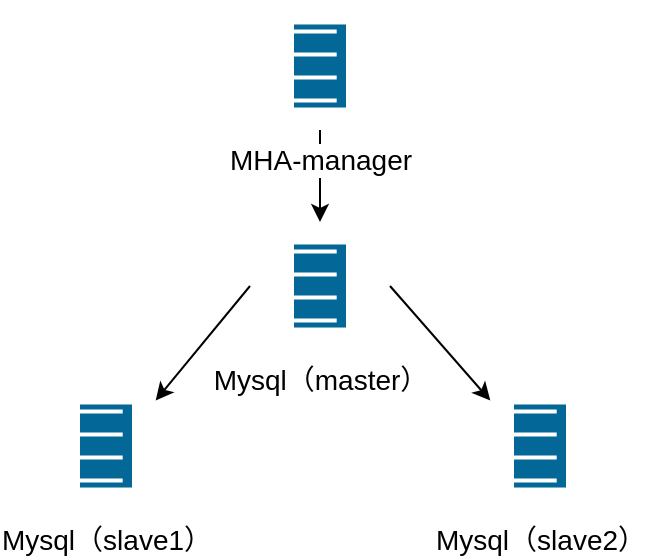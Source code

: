 <mxfile version="12.4.3" type="github" pages="4">
  <diagram id="A-PNPqVm3dsi34xETLl9" name="MHA-HA-topology">
    <mxGraphModel dx="1021" dy="580" grid="0" gridSize="10" guides="1" tooltips="1" connect="1" arrows="1" fold="1" page="1" pageScale="1" pageWidth="827" pageHeight="1169" math="0" shadow="0">
      <root>
        <mxCell id="0"/>
        <mxCell id="1" parent="0"/>
        <mxCell id="z1poQRY7Om00hEd46Xbl-16" style="edgeStyle=none;rounded=0;orthogonalLoop=1;jettySize=auto;html=1;exitX=0.5;exitY=1;exitDx=0;exitDy=0;entryX=0.5;entryY=0;entryDx=0;entryDy=0;" parent="1" source="z1poQRY7Om00hEd46Xbl-4" target="z1poQRY7Om00hEd46Xbl-7" edge="1">
          <mxGeometry relative="1" as="geometry"/>
        </mxCell>
        <mxCell id="z1poQRY7Om00hEd46Xbl-4" value="MHA-manager" style="shape=mxgraph.bpmn.shape;html=1;verticalLabelPosition=bottom;labelBackgroundColor=#ffffff;verticalAlign=top;align=center;perimeter=rhombusPerimeter;outlineConnect=0;symbol=conditional;strokeColor=#ffffff;strokeWidth=2;fillColor=#036897;fontSize=14;" parent="1" vertex="1">
          <mxGeometry x="240" y="220" width="70" height="64" as="geometry"/>
        </mxCell>
        <mxCell id="z1poQRY7Om00hEd46Xbl-14" style="rounded=0;orthogonalLoop=1;jettySize=auto;html=1;exitX=0;exitY=0.5;exitDx=0;exitDy=0;entryX=0.855;entryY=0.145;entryDx=0;entryDy=0;entryPerimeter=0;" parent="1" source="z1poQRY7Om00hEd46Xbl-7" target="z1poQRY7Om00hEd46Xbl-12" edge="1">
          <mxGeometry relative="1" as="geometry"/>
        </mxCell>
        <mxCell id="z1poQRY7Om00hEd46Xbl-15" style="rounded=0;orthogonalLoop=1;jettySize=auto;html=1;exitX=1;exitY=0.5;exitDx=0;exitDy=0;entryX=0.145;entryY=0.145;entryDx=0;entryDy=0;entryPerimeter=0;" parent="1" source="z1poQRY7Om00hEd46Xbl-7" target="z1poQRY7Om00hEd46Xbl-13" edge="1">
          <mxGeometry relative="1" as="geometry"/>
        </mxCell>
        <mxCell id="z1poQRY7Om00hEd46Xbl-7" value="Mysql（master）" style="shape=mxgraph.bpmn.shape;html=1;verticalLabelPosition=bottom;labelBackgroundColor=#ffffff;verticalAlign=top;align=center;perimeter=rhombusPerimeter;outlineConnect=0;symbol=conditional;strokeColor=#ffffff;strokeWidth=2;fillColor=#036897;fontSize=14;" parent="1" vertex="1">
          <mxGeometry x="240" y="330" width="70" height="64" as="geometry"/>
        </mxCell>
        <mxCell id="z1poQRY7Om00hEd46Xbl-12" value="Mysql（slave1）" style="shape=mxgraph.bpmn.shape;html=1;verticalLabelPosition=bottom;labelBackgroundColor=#ffffff;verticalAlign=top;align=center;perimeter=rhombusPerimeter;outlineConnect=0;symbol=conditional;strokeColor=#000000;strokeWidth=1;fillColor=#FFFFFF;fontSize=14;fillColor=#036897;strokeColor=#ffffff;strokeWidth=2;" parent="1" vertex="1">
          <mxGeometry x="133" y="410" width="70" height="64" as="geometry"/>
        </mxCell>
        <mxCell id="z1poQRY7Om00hEd46Xbl-13" value="Mysql（slave2）" style="shape=mxgraph.bpmn.shape;html=1;verticalLabelPosition=bottom;labelBackgroundColor=#ffffff;verticalAlign=top;align=center;perimeter=rhombusPerimeter;outlineConnect=0;symbol=conditional;strokeColor=#ffffff;strokeWidth=2;fillColor=#036897;fontSize=14;" parent="1" vertex="1">
          <mxGeometry x="350" y="410" width="70" height="64" as="geometry"/>
        </mxCell>
      </root>
    </mxGraphModel>
  </diagram>
  <diagram id="5glkS3f43sJR3wBB9Jep" name="Keepalived">
    <mxGraphModel dx="1021" dy="580" grid="0" gridSize="10" guides="1" tooltips="1" connect="1" arrows="1" fold="1" page="1" pageScale="1" pageWidth="827" pageHeight="1169" math="0" shadow="0">
      <root>
        <mxCell id="zo4ilyK-0KOjYqmWqdir-0"/>
        <mxCell id="zo4ilyK-0KOjYqmWqdir-1" parent="zo4ilyK-0KOjYqmWqdir-0"/>
        <mxCell id="9WYX0iOnnSQZ2Dch-TUz-0" value="Mysql（master）&lt;br style=&quot;font-size: 14px;&quot;&gt;+&lt;br style=&quot;font-size: 14px;&quot;&gt;Keepalived&lt;br style=&quot;font-size: 14px;&quot;&gt;172.16.1.11" style="shape=mxgraph.bpmn.shape;html=1;verticalLabelPosition=bottom;labelBackgroundColor=#ffffff;verticalAlign=top;align=center;perimeter=rhombusPerimeter;outlineConnect=0;symbol=conditional;strokeColor=#000000;strokeWidth=1;fillColor=#FFFFFF;fontSize=14;fillColor=#036897;strokeColor=#ffffff;strokeWidth=2;" parent="zo4ilyK-0KOjYqmWqdir-1" vertex="1">
          <mxGeometry x="187" y="265" width="70" height="64" as="geometry"/>
        </mxCell>
        <mxCell id="9WYX0iOnnSQZ2Dch-TUz-1" value="Mysql（slave）&lt;br style=&quot;font-size: 14px;&quot;&gt;+&lt;br style=&quot;font-size: 14px;&quot;&gt;Keepalived&lt;br style=&quot;font-size: 14px;&quot;&gt;172.16.1.12" style="shape=mxgraph.bpmn.shape;html=1;verticalLabelPosition=bottom;labelBackgroundColor=#ffffff;verticalAlign=top;align=center;perimeter=rhombusPerimeter;outlineConnect=0;symbol=conditional;strokeColor=#000000;strokeWidth=1;fillColor=#FFFFFF;fontSize=14;fillColor=#036897;strokeColor=#ffffff;strokeWidth=2;" parent="zo4ilyK-0KOjYqmWqdir-1" vertex="1">
          <mxGeometry x="314.5" y="266" width="70" height="64" as="geometry"/>
        </mxCell>
        <mxCell id="E6I0ZK9F_8pgRU65cCVU-4" style="edgeStyle=orthogonalEdgeStyle;rounded=0;orthogonalLoop=1;jettySize=auto;html=1;exitX=0.5;exitY=0.98;exitDx=0;exitDy=0;exitPerimeter=0;endArrow=none;endFill=0;fontSize=14;" parent="zo4ilyK-0KOjYqmWqdir-1" source="E6I0ZK9F_8pgRU65cCVU-0" target="9WYX0iOnnSQZ2Dch-TUz-1" edge="1">
          <mxGeometry relative="1" as="geometry"/>
        </mxCell>
        <mxCell id="E6I0ZK9F_8pgRU65cCVU-5" style="edgeStyle=orthogonalEdgeStyle;rounded=0;orthogonalLoop=1;jettySize=auto;html=1;exitX=0;exitY=0.5;exitDx=0;exitDy=0;exitPerimeter=0;entryX=0.5;entryY=0;entryDx=0;entryDy=0;startArrow=none;startFill=0;endArrow=none;endFill=0;fontSize=14;" parent="zo4ilyK-0KOjYqmWqdir-1" source="E6I0ZK9F_8pgRU65cCVU-0" target="9WYX0iOnnSQZ2Dch-TUz-0" edge="1">
          <mxGeometry relative="1" as="geometry"/>
        </mxCell>
        <mxCell id="E6I0ZK9F_8pgRU65cCVU-0" value="" style="shape=mxgraph.cisco.switches.workgroup_switch;html=1;pointerEvents=1;dashed=0;fillColor=#036897;strokeColor=#ffffff;strokeWidth=2;verticalLabelPosition=bottom;verticalAlign=top;align=center;outlineConnect=0;fontSize=14;" parent="zo4ilyK-0KOjYqmWqdir-1" vertex="1">
          <mxGeometry x="299" y="193.5" width="101" height="50" as="geometry"/>
        </mxCell>
        <mxCell id="E6I0ZK9F_8pgRU65cCVU-7" style="edgeStyle=orthogonalEdgeStyle;rounded=0;orthogonalLoop=1;jettySize=auto;html=1;exitX=0.5;exitY=1;exitDx=0;exitDy=0;exitPerimeter=0;entryX=0.5;entryY=0;entryDx=0;entryDy=0;entryPerimeter=0;startArrow=none;startFill=0;endArrow=none;endFill=0;fontSize=14;" parent="zo4ilyK-0KOjYqmWqdir-1" source="E6I0ZK9F_8pgRU65cCVU-6" target="E6I0ZK9F_8pgRU65cCVU-0" edge="1">
          <mxGeometry relative="1" as="geometry"/>
        </mxCell>
        <mxCell id="E6I0ZK9F_8pgRU65cCVU-6" value="Client&amp;nbsp;&lt;br&gt;通过172.16.1.100 访问数据库服务" style="shape=mxgraph.cisco.computers_and_peripherals.terminal;html=1;pointerEvents=1;dashed=0;fillColor=#036897;strokeColor=#ffffff;strokeWidth=2;verticalLabelPosition=bottom;verticalAlign=top;align=center;outlineConnect=0;fontSize=14;" parent="zo4ilyK-0KOjYqmWqdir-1" vertex="1">
          <mxGeometry x="319" y="67" width="61" height="54" as="geometry"/>
        </mxCell>
        <mxCell id="4vyntIagBlwc9mlq1NH2-3" style="edgeStyle=orthogonalEdgeStyle;rounded=0;orthogonalLoop=1;jettySize=auto;html=1;exitX=0.5;exitY=0;exitDx=0;exitDy=0;entryX=0.98;entryY=0.5;entryDx=0;entryDy=0;entryPerimeter=0;endArrow=none;endFill=0;" parent="zo4ilyK-0KOjYqmWqdir-1" source="4vyntIagBlwc9mlq1NH2-0" target="E6I0ZK9F_8pgRU65cCVU-0" edge="1">
          <mxGeometry relative="1" as="geometry">
            <Array as="points">
              <mxPoint x="481" y="219"/>
            </Array>
          </mxGeometry>
        </mxCell>
        <mxCell id="4vyntIagBlwc9mlq1NH2-0" value="Mysql（slave）&lt;br style=&quot;font-size: 14px&quot;&gt;+&lt;br style=&quot;font-size: 14px&quot;&gt;Keepalived&lt;br style=&quot;font-size: 14px&quot;&gt;172.16.1.13" style="shape=mxgraph.bpmn.shape;html=1;verticalLabelPosition=bottom;labelBackgroundColor=#ffffff;verticalAlign=top;align=center;perimeter=rhombusPerimeter;outlineConnect=0;symbol=conditional;strokeColor=#000000;strokeWidth=1;fillColor=#FFFFFF;fontSize=14;fillColor=#036897;strokeColor=#ffffff;strokeWidth=2;" parent="zo4ilyK-0KOjYqmWqdir-1" vertex="1">
          <mxGeometry x="446" y="266" width="70" height="64" as="geometry"/>
        </mxCell>
        <mxCell id="4vyntIagBlwc9mlq1NH2-2" value="VIP：172.16.1.100" style="text;html=1;" parent="zo4ilyK-0KOjYqmWqdir-1" vertex="1">
          <mxGeometry x="247" y="173" width="121" height="28" as="geometry"/>
        </mxCell>
      </root>
    </mxGraphModel>
  </diagram>
  <diagram id="t74Jh4jWgXcEo_IQk4Ug" name="MHA-structure">
    <mxGraphModel dx="1021" dy="580" grid="0" gridSize="10" guides="1" tooltips="1" connect="1" arrows="1" fold="1" page="1" pageScale="1" pageWidth="827" pageHeight="1169" math="0" shadow="0">
      <root>
        <mxCell id="ORjt-ULdQdrRblneIekz-0"/>
        <mxCell id="ORjt-ULdQdrRblneIekz-1" parent="ORjt-ULdQdrRblneIekz-0"/>
        <mxCell id="9ni1zWRy_tD98YB0G6e1-20" value="" style="ellipse;whiteSpace=wrap;html=1;fontSize=14;fillColor=#f5f5f5;strokeColor=#E6E6E6;fontColor=#333333;" parent="ORjt-ULdQdrRblneIekz-1" vertex="1">
          <mxGeometry x="439" y="130" width="235" height="175" as="geometry"/>
        </mxCell>
        <mxCell id="9ni1zWRy_tD98YB0G6e1-14" value="" style="ellipse;whiteSpace=wrap;html=1;fontSize=14;fillColor=#f5f5f5;strokeColor=#E6E6E6;fontColor=#333333;" parent="ORjt-ULdQdrRblneIekz-1" vertex="1">
          <mxGeometry x="207" y="281" width="223" height="186" as="geometry"/>
        </mxCell>
        <mxCell id="9ni1zWRy_tD98YB0G6e1-0" style="edgeStyle=none;rounded=0;orthogonalLoop=1;jettySize=auto;html=1;exitX=0.5;exitY=1;exitDx=0;exitDy=0;entryX=0.5;entryY=0;entryDx=0;entryDy=0;" parent="ORjt-ULdQdrRblneIekz-1" source="9ni1zWRy_tD98YB0G6e1-1" target="9ni1zWRy_tD98YB0G6e1-4" edge="1">
          <mxGeometry relative="1" as="geometry"/>
        </mxCell>
        <mxCell id="9ni1zWRy_tD98YB0G6e1-12" style="edgeStyle=orthogonalEdgeStyle;rounded=0;orthogonalLoop=1;jettySize=auto;html=1;exitX=1;exitY=0.5;exitDx=0;exitDy=0;entryX=0;entryY=0.5;entryDx=0;entryDy=0;startArrow=none;startFill=0;endArrow=classic;endFill=1;fontSize=14;" parent="ORjt-ULdQdrRblneIekz-1" source="9ni1zWRy_tD98YB0G6e1-1" target="9ni1zWRy_tD98YB0G6e1-9" edge="1">
          <mxGeometry relative="1" as="geometry"/>
        </mxCell>
        <mxCell id="9ni1zWRy_tD98YB0G6e1-1" value="" style="shape=mxgraph.bpmn.shape;html=1;verticalLabelPosition=bottom;labelBackgroundColor=#ffffff;verticalAlign=top;align=center;perimeter=rhombusPerimeter;outlineConnect=0;symbol=conditional;strokeColor=#ffffff;strokeWidth=2;fillColor=#036897;fontSize=14;" parent="ORjt-ULdQdrRblneIekz-1" vertex="1">
          <mxGeometry x="280" y="170" width="70" height="64" as="geometry"/>
        </mxCell>
        <mxCell id="9ni1zWRy_tD98YB0G6e1-2" style="rounded=0;orthogonalLoop=1;jettySize=auto;html=1;exitX=0.145;exitY=0.855;exitDx=0;exitDy=0;entryX=0.855;entryY=0.145;entryDx=0;entryDy=0;entryPerimeter=0;exitPerimeter=0;endArrow=none;endFill=0;" parent="ORjt-ULdQdrRblneIekz-1" source="9ni1zWRy_tD98YB0G6e1-4" target="9ni1zWRy_tD98YB0G6e1-5" edge="1">
          <mxGeometry relative="1" as="geometry"/>
        </mxCell>
        <mxCell id="9ni1zWRy_tD98YB0G6e1-3" style="rounded=0;orthogonalLoop=1;jettySize=auto;html=1;entryX=0.145;entryY=0.145;entryDx=0;entryDy=0;entryPerimeter=0;endArrow=none;endFill=0;exitX=0.855;exitY=0.855;exitDx=0;exitDy=0;exitPerimeter=0;" parent="ORjt-ULdQdrRblneIekz-1" source="9ni1zWRy_tD98YB0G6e1-4" target="9ni1zWRy_tD98YB0G6e1-6" edge="1">
          <mxGeometry relative="1" as="geometry">
            <mxPoint x="340" y="346" as="sourcePoint"/>
          </mxGeometry>
        </mxCell>
        <mxCell id="9ni1zWRy_tD98YB0G6e1-4" value="Master" style="shape=mxgraph.bpmn.shape;html=1;verticalLabelPosition=bottom;labelBackgroundColor=none;verticalAlign=top;align=center;perimeter=rhombusPerimeter;outlineConnect=0;symbol=conditional;strokeColor=#ffffff;strokeWidth=2;fillColor=#036897;fontSize=14;" parent="ORjt-ULdQdrRblneIekz-1" vertex="1">
          <mxGeometry x="280" y="281" width="70" height="64" as="geometry"/>
        </mxCell>
        <mxCell id="9ni1zWRy_tD98YB0G6e1-5" value="Slave1" style="shape=mxgraph.bpmn.shape;html=1;verticalLabelPosition=bottom;labelBackgroundColor=none;verticalAlign=top;align=center;perimeter=rhombusPerimeter;outlineConnect=0;symbol=conditional;strokeColor=#000000;strokeWidth=1;fillColor=#FFFFFF;fontSize=14;fillColor=#036897;strokeColor=#ffffff;strokeWidth=2;" parent="ORjt-ULdQdrRblneIekz-1" vertex="1">
          <mxGeometry x="220" y="344" width="70" height="64" as="geometry"/>
        </mxCell>
        <mxCell id="9ni1zWRy_tD98YB0G6e1-6" value="Slave2" style="shape=mxgraph.bpmn.shape;html=1;verticalLabelPosition=bottom;labelBackgroundColor=none;verticalAlign=top;align=center;perimeter=rhombusPerimeter;outlineConnect=0;symbol=conditional;strokeColor=#ffffff;strokeWidth=2;fillColor=#036897;fontSize=14;" parent="ORjt-ULdQdrRblneIekz-1" vertex="1">
          <mxGeometry x="343" y="341" width="70" height="64" as="geometry"/>
        </mxCell>
        <mxCell id="9ni1zWRy_tD98YB0G6e1-7" style="rounded=0;orthogonalLoop=1;jettySize=auto;html=1;entryX=0;entryY=0.5;entryDx=0;entryDy=0;exitX=1;exitY=0.5;exitDx=0;exitDy=0;endArrow=none;endFill=0;" parent="ORjt-ULdQdrRblneIekz-1" source="9ni1zWRy_tD98YB0G6e1-9" target="9ni1zWRy_tD98YB0G6e1-10" edge="1">
          <mxGeometry relative="1" as="geometry">
            <mxPoint x="494" y="170" as="sourcePoint"/>
          </mxGeometry>
        </mxCell>
        <mxCell id="9ni1zWRy_tD98YB0G6e1-8" style="rounded=0;orthogonalLoop=1;jettySize=auto;html=1;entryX=0;entryY=0.5;entryDx=0;entryDy=0;endArrow=none;endFill=0;" parent="ORjt-ULdQdrRblneIekz-1" target="9ni1zWRy_tD98YB0G6e1-11" edge="1">
          <mxGeometry relative="1" as="geometry">
            <mxPoint x="514" y="202" as="sourcePoint"/>
          </mxGeometry>
        </mxCell>
        <mxCell id="9ni1zWRy_tD98YB0G6e1-9" value="Master" style="shape=mxgraph.bpmn.shape;html=1;verticalLabelPosition=bottom;labelBackgroundColor=none;verticalAlign=top;align=center;perimeter=rhombusPerimeter;outlineConnect=0;symbol=conditional;strokeColor=#ffffff;strokeWidth=2;fillColor=#036897;fontSize=14;" parent="ORjt-ULdQdrRblneIekz-1" vertex="1">
          <mxGeometry x="444" y="170" width="70" height="64" as="geometry"/>
        </mxCell>
        <mxCell id="9ni1zWRy_tD98YB0G6e1-10" value="Slave1" style="shape=mxgraph.bpmn.shape;html=1;verticalLabelPosition=bottom;labelBackgroundColor=none;verticalAlign=top;align=center;perimeter=rhombusPerimeter;outlineConnect=0;symbol=conditional;strokeColor=#000000;strokeWidth=1;fillColor=#FFFFFF;fontSize=14;fillColor=#036897;strokeColor=#ffffff;strokeWidth=2;" parent="ORjt-ULdQdrRblneIekz-1" vertex="1">
          <mxGeometry x="592" y="150" width="70" height="64" as="geometry"/>
        </mxCell>
        <mxCell id="9ni1zWRy_tD98YB0G6e1-11" value="Slave2" style="shape=mxgraph.bpmn.shape;html=1;verticalLabelPosition=bottom;labelBackgroundColor=none;verticalAlign=top;align=center;perimeter=rhombusPerimeter;outlineConnect=0;symbol=conditional;strokeColor=#ffffff;strokeWidth=2;fillColor=#036897;fontSize=14;" parent="ORjt-ULdQdrRblneIekz-1" vertex="1">
          <mxGeometry x="530" y="202" width="70" height="64" as="geometry"/>
        </mxCell>
        <mxCell id="9ni1zWRy_tD98YB0G6e1-13" value="MHA-manager" style="text;html=1;align=center;verticalAlign=middle;resizable=0;points=[];;autosize=1;fontSize=14;" parent="ORjt-ULdQdrRblneIekz-1" vertex="1">
          <mxGeometry x="260" y="150" width="110" height="20" as="geometry"/>
        </mxCell>
        <mxCell id="9ni1zWRy_tD98YB0G6e1-16" value="集群A" style="text;html=1;align=center;verticalAlign=middle;resizable=0;points=[];;autosize=1;fontSize=14;" parent="ORjt-ULdQdrRblneIekz-1" vertex="1">
          <mxGeometry x="245" y="271" width="50" height="20" as="geometry"/>
        </mxCell>
        <mxCell id="9ni1zWRy_tD98YB0G6e1-17" value="集群B" style="text;html=1;align=center;verticalAlign=middle;resizable=0;points=[];;autosize=1;fontSize=14;" parent="ORjt-ULdQdrRblneIekz-1" vertex="1">
          <mxGeometry x="401" y="150" width="50" height="20" as="geometry"/>
        </mxCell>
      </root>
    </mxGraphModel>
  </diagram>
  <diagram id="ECau7mxFbnRVqTAvFswr" name="MHA-Mariadb">
    <mxGraphModel dx="1021" dy="580" grid="0" gridSize="10" guides="1" tooltips="1" connect="1" arrows="1" fold="1" page="1" pageScale="1" pageWidth="827" pageHeight="1169" math="0" shadow="0">
      <root>
        <mxCell id="d-yjR1t6bpsuaha_mmzi-0"/>
        <mxCell id="d-yjR1t6bpsuaha_mmzi-1" parent="d-yjR1t6bpsuaha_mmzi-0"/>
        <mxCell id="d8M9-YQDK_WoxAtoAqNi-0" value="BAS（10.217.20.195）" style="shape=mxgraph.bpmn.shape;html=1;verticalLabelPosition=bottom;labelBackgroundColor=#ffffff;verticalAlign=top;align=center;perimeter=rhombusPerimeter;outlineConnect=0;symbol=conditional;strokeColor=#000000;strokeWidth=1;fillColor=#FFFFFF;fontSize=14;fillColor=#036897;strokeColor=#ffffff;strokeWidth=2;" parent="d-yjR1t6bpsuaha_mmzi-1" vertex="1">
          <mxGeometry x="238" y="239.5" width="120" height="120" as="geometry"/>
        </mxCell>
        <mxCell id="d8M9-YQDK_WoxAtoAqNi-1" value="OMS（10.217.20.201）" style="shape=mxgraph.bpmn.shape;html=1;verticalLabelPosition=bottom;labelBackgroundColor=#ffffff;verticalAlign=top;align=center;perimeter=rhombusPerimeter;outlineConnect=0;symbol=conditional;strokeColor=#ffffff;strokeWidth=2;fillColor=#036897;fontSize=14;" parent="d-yjR1t6bpsuaha_mmzi-1" vertex="1">
          <mxGeometry x="519" y="248" width="120" height="120" as="geometry"/>
        </mxCell>
        <mxCell id="d8M9-YQDK_WoxAtoAqNi-4" value="&lt;font style=&quot;font-size: 14px&quot;&gt;3306:Mariadb&lt;/font&gt;" style="text;html=1;align=center;verticalAlign=middle;resizable=0;points=[];;autosize=1;" parent="d-yjR1t6bpsuaha_mmzi-1" vertex="1">
          <mxGeometry x="615" y="313" width="96" height="19" as="geometry"/>
        </mxCell>
        <mxCell id="d8M9-YQDK_WoxAtoAqNi-5" value="&lt;font style=&quot;font-size: 14px&quot;&gt;3306:Mariadb&lt;/font&gt;" style="text;html=1;align=center;verticalAlign=middle;resizable=0;points=[];;autosize=1;" parent="d-yjR1t6bpsuaha_mmzi-1" vertex="1">
          <mxGeometry x="173" y="313" width="96" height="19" as="geometry"/>
        </mxCell>
        <mxCell id="d8M9-YQDK_WoxAtoAqNi-19" style="edgeStyle=orthogonalEdgeStyle;rounded=0;orthogonalLoop=1;jettySize=auto;html=1;fontSize=14;fontColor=#FFFFFF;startArrow=open;startFill=0;endArrow=open;endFill=0;curved=1;entryX=0.627;entryY=1.053;entryDx=0;entryDy=0;entryPerimeter=0;" parent="d-yjR1t6bpsuaha_mmzi-1" source="d8M9-YQDK_WoxAtoAqNi-6" target="d8M9-YQDK_WoxAtoAqNi-10" edge="1">
          <mxGeometry relative="1" as="geometry">
            <mxPoint x="378" y="258" as="targetPoint"/>
          </mxGeometry>
        </mxCell>
        <mxCell id="d8M9-YQDK_WoxAtoAqNi-6" value="&lt;font style=&quot;font-size: 14px&quot;&gt;10022:ssh &lt;br&gt;（manager容器）&lt;/font&gt;" style="text;html=1;align=center;verticalAlign=middle;resizable=0;points=[];;autosize=1;" parent="d-yjR1t6bpsuaha_mmzi-1" vertex="1">
          <mxGeometry x="436.5" y="325.5" width="121" height="34" as="geometry"/>
        </mxCell>
        <mxCell id="d8M9-YQDK_WoxAtoAqNi-20" style="edgeStyle=orthogonalEdgeStyle;curved=1;rounded=0;orthogonalLoop=1;jettySize=auto;html=1;startArrow=open;startFill=0;endArrow=open;endFill=0;fontSize=14;fontColor=#FFFFFF;" parent="d-yjR1t6bpsuaha_mmzi-1" source="d8M9-YQDK_WoxAtoAqNi-7" target="d8M9-YQDK_WoxAtoAqNi-6" edge="1">
          <mxGeometry relative="1" as="geometry"/>
        </mxCell>
        <mxCell id="J73xSkdAJf00oaSkuuva-11" style="edgeStyle=orthogonalEdgeStyle;rounded=0;orthogonalLoop=1;jettySize=auto;html=1;entryX=0.549;entryY=-0.132;entryDx=0;entryDy=0;entryPerimeter=0;endArrow=open;endFill=0;curved=1;startArrow=open;startFill=0;" edge="1" parent="d-yjR1t6bpsuaha_mmzi-1" source="d8M9-YQDK_WoxAtoAqNi-7" target="d8M9-YQDK_WoxAtoAqNi-10">
          <mxGeometry relative="1" as="geometry">
            <Array as="points">
              <mxPoint x="355" y="273"/>
            </Array>
          </mxGeometry>
        </mxCell>
        <mxCell id="d8M9-YQDK_WoxAtoAqNi-7" value="&lt;font style=&quot;font-size: 14px&quot;&gt;22:ssh&lt;br&gt;（主机的ssh服务）&lt;br&gt;&lt;/font&gt;" style="text;html=1;align=center;verticalAlign=middle;resizable=0;points=[];;autosize=1;" parent="d-yjR1t6bpsuaha_mmzi-1" vertex="1">
          <mxGeometry x="432" y="264.5" width="130" height="34" as="geometry"/>
        </mxCell>
        <mxCell id="d8M9-YQDK_WoxAtoAqNi-10" value="&lt;font style=&quot;font-size: 14px&quot;&gt;22:ssh&lt;/font&gt;" style="text;html=1;align=center;verticalAlign=middle;resizable=0;points=[];;autosize=1;" parent="d-yjR1t6bpsuaha_mmzi-1" vertex="1">
          <mxGeometry x="327" y="298.5" width="51" height="19" as="geometry"/>
        </mxCell>
        <mxCell id="J73xSkdAJf00oaSkuuva-2" style="rounded=0;orthogonalLoop=1;jettySize=auto;html=1;endArrow=open;endFill=0;elbow=vertical;exitX=0.5;exitY=0.98;exitDx=0;exitDy=0;exitPerimeter=0;entryX=0.855;entryY=0.145;entryDx=0;entryDy=0;entryPerimeter=0;" edge="1" parent="d-yjR1t6bpsuaha_mmzi-1" source="J73xSkdAJf00oaSkuuva-0" target="d8M9-YQDK_WoxAtoAqNi-0">
          <mxGeometry relative="1" as="geometry"/>
        </mxCell>
        <mxCell id="J73xSkdAJf00oaSkuuva-4" style="edgeStyle=none;rounded=0;orthogonalLoop=1;jettySize=auto;html=1;endArrow=open;endFill=0;exitX=0.5;exitY=0.98;exitDx=0;exitDy=0;exitPerimeter=0;entryX=0.5;entryY=0;entryDx=0;entryDy=0;" edge="1" parent="d-yjR1t6bpsuaha_mmzi-1" source="J73xSkdAJf00oaSkuuva-0" target="d8M9-YQDK_WoxAtoAqNi-1">
          <mxGeometry relative="1" as="geometry">
            <mxPoint x="439" y="204" as="sourcePoint"/>
            <mxPoint x="577" y="240" as="targetPoint"/>
          </mxGeometry>
        </mxCell>
        <mxCell id="J73xSkdAJf00oaSkuuva-0" value="" style="shape=mxgraph.cisco.switches.workgroup_switch;html=1;pointerEvents=1;dashed=0;fillColor=#036897;strokeColor=#ffffff;strokeWidth=2;verticalLabelPosition=bottom;verticalAlign=top;align=center;outlineConnect=0;" vertex="1" parent="d-yjR1t6bpsuaha_mmzi-1">
          <mxGeometry x="398" y="170" width="80" height="40" as="geometry"/>
        </mxCell>
        <mxCell id="J73xSkdAJf00oaSkuuva-7" style="rounded=0;orthogonalLoop=1;jettySize=auto;html=1;exitX=1;exitY=0.5;exitDx=0;exitDy=0;exitPerimeter=0;entryX=0.5;entryY=0;entryDx=0;entryDy=0;entryPerimeter=0;endArrow=open;endFill=0;" edge="1" parent="d-yjR1t6bpsuaha_mmzi-1" source="J73xSkdAJf00oaSkuuva-5" target="J73xSkdAJf00oaSkuuva-0">
          <mxGeometry relative="1" as="geometry"/>
        </mxCell>
        <mxCell id="J73xSkdAJf00oaSkuuva-5" value="" style="shape=mxgraph.cisco.servers.file_server;html=1;pointerEvents=1;dashed=0;fillColor=#036897;strokeColor=#ffffff;strokeWidth=2;verticalLabelPosition=bottom;verticalAlign=top;align=center;outlineConnect=0;" vertex="1" parent="d-yjR1t6bpsuaha_mmzi-1">
          <mxGeometry x="427" y="70" width="45.52" height="62" as="geometry"/>
        </mxCell>
        <mxCell id="J73xSkdAJf00oaSkuuva-8" value="&lt;span style=&quot;font-size: 14px&quot;&gt;应用客户端&lt;/span&gt;" style="text;html=1;align=center;verticalAlign=middle;resizable=0;points=[];;autosize=1;" vertex="1" parent="d-yjR1t6bpsuaha_mmzi-1">
          <mxGeometry x="344" y="102" width="80" height="19" as="geometry"/>
        </mxCell>
        <mxCell id="J73xSkdAJf00oaSkuuva-10" value="&lt;span style=&quot;font-size: 14px&quot;&gt;辅助IP：10.217.20.205&lt;/span&gt;" style="text;html=1;align=center;verticalAlign=middle;resizable=0;points=[];;autosize=1;" vertex="1" parent="d-yjR1t6bpsuaha_mmzi-1">
          <mxGeometry x="272" y="151" width="155" height="19" as="geometry"/>
        </mxCell>
      </root>
    </mxGraphModel>
  </diagram>
</mxfile>
